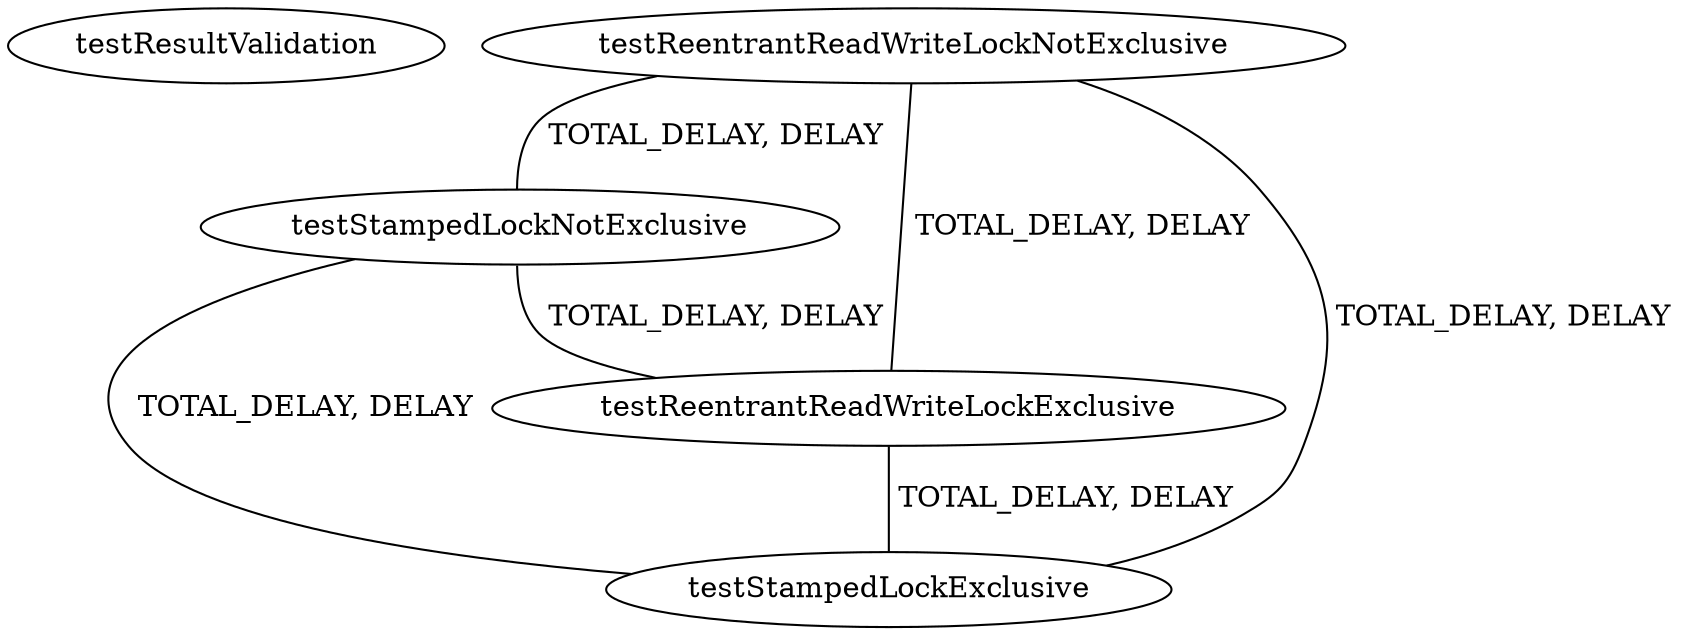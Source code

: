 digraph G {
testResultValidation;
testReentrantReadWriteLockNotExclusive;
testStampedLockNotExclusive;
testReentrantReadWriteLockExclusive;
testStampedLockExclusive;
testReentrantReadWriteLockNotExclusive -> testStampedLockNotExclusive [label=" TOTAL_DELAY, DELAY", dir=none];
testReentrantReadWriteLockNotExclusive -> testReentrantReadWriteLockExclusive [label=" TOTAL_DELAY, DELAY", dir=none];
testReentrantReadWriteLockNotExclusive -> testStampedLockExclusive [label=" TOTAL_DELAY, DELAY", dir=none];
testStampedLockNotExclusive -> testReentrantReadWriteLockExclusive [label=" TOTAL_DELAY, DELAY", dir=none];
testStampedLockNotExclusive -> testStampedLockExclusive [label=" TOTAL_DELAY, DELAY", dir=none];
testReentrantReadWriteLockExclusive -> testStampedLockExclusive [label=" TOTAL_DELAY, DELAY", dir=none];
}